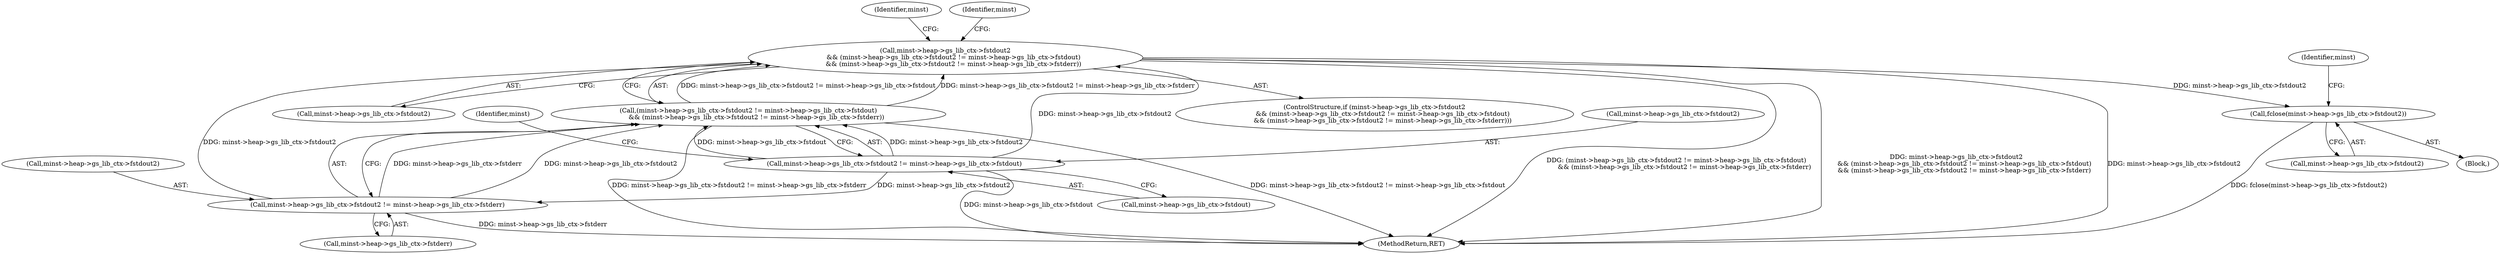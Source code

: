 digraph "0_ghostscript_241d91112771a6104de10b3948c3f350d6690c1d@API" {
"1000481" [label="(Call,fclose(minst->heap->gs_lib_ctx->fstdout2))"];
"1000441" [label="(Call,minst->heap->gs_lib_ctx->fstdout2\n        && (minst->heap->gs_lib_ctx->fstdout2 != minst->heap->gs_lib_ctx->fstdout)\n        && (minst->heap->gs_lib_ctx->fstdout2 != minst->heap->gs_lib_ctx->fstderr))"];
"1000450" [label="(Call,minst->heap->gs_lib_ctx->fstdout2 != minst->heap->gs_lib_ctx->fstdout)"];
"1000465" [label="(Call,minst->heap->gs_lib_ctx->fstdout2 != minst->heap->gs_lib_ctx->fstderr)"];
"1000449" [label="(Call,(minst->heap->gs_lib_ctx->fstdout2 != minst->heap->gs_lib_ctx->fstdout)\n        && (minst->heap->gs_lib_ctx->fstdout2 != minst->heap->gs_lib_ctx->fstderr))"];
"1000442" [label="(Call,minst->heap->gs_lib_ctx->fstdout2)"];
"1000458" [label="(Call,minst->heap->gs_lib_ctx->fstdout)"];
"1000441" [label="(Call,minst->heap->gs_lib_ctx->fstdout2\n        && (minst->heap->gs_lib_ctx->fstdout2 != minst->heap->gs_lib_ctx->fstdout)\n        && (minst->heap->gs_lib_ctx->fstdout2 != minst->heap->gs_lib_ctx->fstderr))"];
"1000449" [label="(Call,(minst->heap->gs_lib_ctx->fstdout2 != minst->heap->gs_lib_ctx->fstdout)\n        && (minst->heap->gs_lib_ctx->fstdout2 != minst->heap->gs_lib_ctx->fstderr))"];
"1000482" [label="(Call,minst->heap->gs_lib_ctx->fstdout2)"];
"1000485" [label="(Identifier,minst)"];
"1000450" [label="(Call,minst->heap->gs_lib_ctx->fstdout2 != minst->heap->gs_lib_ctx->fstdout)"];
"1000451" [label="(Call,minst->heap->gs_lib_ctx->fstdout2)"];
"1000564" [label="(MethodReturn,RET)"];
"1000493" [label="(Identifier,minst)"];
"1000504" [label="(Identifier,minst)"];
"1000466" [label="(Call,minst->heap->gs_lib_ctx->fstdout2)"];
"1000473" [label="(Call,minst->heap->gs_lib_ctx->fstderr)"];
"1000440" [label="(ControlStructure,if (minst->heap->gs_lib_ctx->fstdout2\n        && (minst->heap->gs_lib_ctx->fstdout2 != minst->heap->gs_lib_ctx->fstdout)\n        && (minst->heap->gs_lib_ctx->fstdout2 != minst->heap->gs_lib_ctx->fstderr)))"];
"1000481" [label="(Call,fclose(minst->heap->gs_lib_ctx->fstdout2))"];
"1000480" [label="(Block,)"];
"1000465" [label="(Call,minst->heap->gs_lib_ctx->fstdout2 != minst->heap->gs_lib_ctx->fstderr)"];
"1000469" [label="(Identifier,minst)"];
"1000481" -> "1000480"  [label="AST: "];
"1000481" -> "1000482"  [label="CFG: "];
"1000482" -> "1000481"  [label="AST: "];
"1000493" -> "1000481"  [label="CFG: "];
"1000481" -> "1000564"  [label="DDG: fclose(minst->heap->gs_lib_ctx->fstdout2)"];
"1000441" -> "1000481"  [label="DDG: minst->heap->gs_lib_ctx->fstdout2"];
"1000441" -> "1000440"  [label="AST: "];
"1000441" -> "1000442"  [label="CFG: "];
"1000441" -> "1000449"  [label="CFG: "];
"1000442" -> "1000441"  [label="AST: "];
"1000449" -> "1000441"  [label="AST: "];
"1000485" -> "1000441"  [label="CFG: "];
"1000504" -> "1000441"  [label="CFG: "];
"1000441" -> "1000564"  [label="DDG: minst->heap->gs_lib_ctx->fstdout2"];
"1000441" -> "1000564"  [label="DDG: (minst->heap->gs_lib_ctx->fstdout2 != minst->heap->gs_lib_ctx->fstdout)\n        && (minst->heap->gs_lib_ctx->fstdout2 != minst->heap->gs_lib_ctx->fstderr)"];
"1000441" -> "1000564"  [label="DDG: minst->heap->gs_lib_ctx->fstdout2\n        && (minst->heap->gs_lib_ctx->fstdout2 != minst->heap->gs_lib_ctx->fstdout)\n        && (minst->heap->gs_lib_ctx->fstdout2 != minst->heap->gs_lib_ctx->fstderr)"];
"1000450" -> "1000441"  [label="DDG: minst->heap->gs_lib_ctx->fstdout2"];
"1000465" -> "1000441"  [label="DDG: minst->heap->gs_lib_ctx->fstdout2"];
"1000449" -> "1000441"  [label="DDG: minst->heap->gs_lib_ctx->fstdout2 != minst->heap->gs_lib_ctx->fstdout"];
"1000449" -> "1000441"  [label="DDG: minst->heap->gs_lib_ctx->fstdout2 != minst->heap->gs_lib_ctx->fstderr"];
"1000450" -> "1000449"  [label="AST: "];
"1000450" -> "1000458"  [label="CFG: "];
"1000451" -> "1000450"  [label="AST: "];
"1000458" -> "1000450"  [label="AST: "];
"1000469" -> "1000450"  [label="CFG: "];
"1000449" -> "1000450"  [label="CFG: "];
"1000450" -> "1000564"  [label="DDG: minst->heap->gs_lib_ctx->fstdout"];
"1000450" -> "1000449"  [label="DDG: minst->heap->gs_lib_ctx->fstdout2"];
"1000450" -> "1000449"  [label="DDG: minst->heap->gs_lib_ctx->fstdout"];
"1000450" -> "1000465"  [label="DDG: minst->heap->gs_lib_ctx->fstdout2"];
"1000465" -> "1000449"  [label="AST: "];
"1000465" -> "1000473"  [label="CFG: "];
"1000466" -> "1000465"  [label="AST: "];
"1000473" -> "1000465"  [label="AST: "];
"1000449" -> "1000465"  [label="CFG: "];
"1000465" -> "1000564"  [label="DDG: minst->heap->gs_lib_ctx->fstderr"];
"1000465" -> "1000449"  [label="DDG: minst->heap->gs_lib_ctx->fstdout2"];
"1000465" -> "1000449"  [label="DDG: minst->heap->gs_lib_ctx->fstderr"];
"1000449" -> "1000564"  [label="DDG: minst->heap->gs_lib_ctx->fstdout2 != minst->heap->gs_lib_ctx->fstderr"];
"1000449" -> "1000564"  [label="DDG: minst->heap->gs_lib_ctx->fstdout2 != minst->heap->gs_lib_ctx->fstdout"];
}

